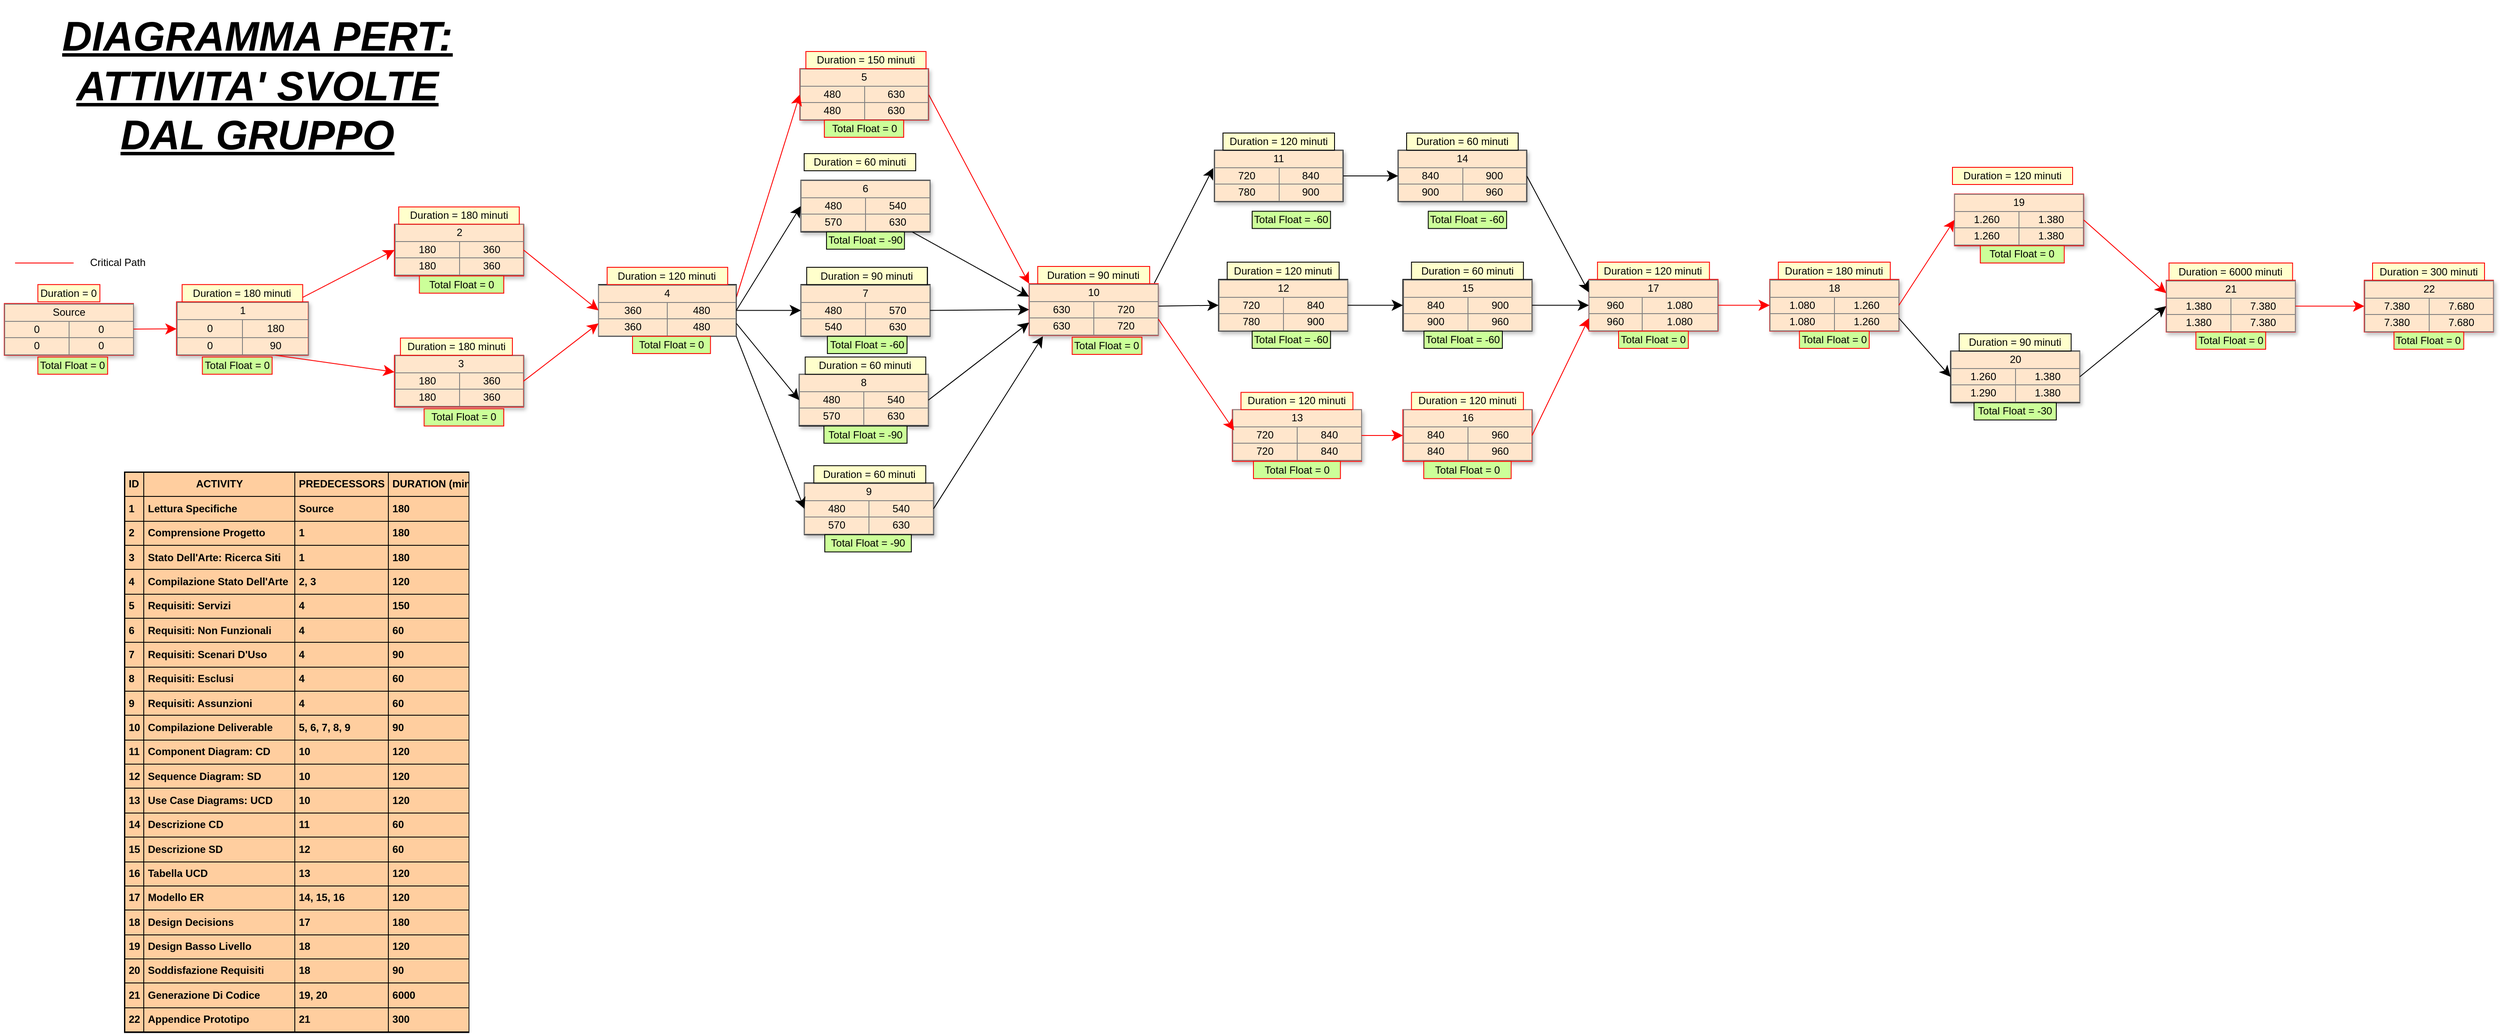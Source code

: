 <mxfile version="13.0.1" type="device"><diagram name="Page-1" id="9c096ad6-e400-ecc8-3e38-643d2caac077"><mxGraphModel dx="2528" dy="1184" grid="1" gridSize="10" guides="1" tooltips="1" connect="1" arrows="1" fold="1" page="1" pageScale="1.5" pageWidth="1169" pageHeight="826" background="#ffffff" math="0" shadow="0"><root><mxCell id="0" style=";html=1;"/><mxCell id="1" style=";html=1;" parent="0"/><mxCell id="3cfceab9cabfe5b9-4" value="&lt;table border=&quot;1&quot; width=&quot;100%&quot; style=&quot;width: 100% ; height: 100% ; border-collapse: collapse&quot;&gt;&lt;tbody&gt;&lt;tr&gt;&lt;td colspan=&quot;2&quot; align=&quot;center&quot;&gt;14&lt;/td&gt;&lt;/tr&gt;&lt;tr&gt;&lt;td align=&quot;center&quot;&gt;840&lt;/td&gt;&lt;td align=&quot;center&quot;&gt;900&lt;/td&gt;&lt;/tr&gt;&lt;tr&gt;&lt;td align=&quot;center&quot;&gt;900&lt;/td&gt;&lt;td align=&quot;center&quot;&gt;960&lt;/td&gt;&lt;/tr&gt;&lt;/tbody&gt;&lt;/table&gt;" style="text;html=1;strokeColor=#000000;fillColor=#FFE6CC;overflow=fill;rounded=0;shadow=1;fontSize=12;align=center;" parent="1" vertex="1"><mxGeometry x="1624" y="215" width="150" height="60" as="geometry"/></mxCell><mxCell id="3cfceab9cabfe5b9-24" style="edgeStyle=none;curved=1;html=1;startSize=10;endArrow=classic;endFill=1;endSize=10;strokeColor=#FF0000;strokeWidth=1;fontSize=12;entryX=0;entryY=0;entryDx=0;entryDy=0;exitX=1;exitY=0.5;exitDx=0;exitDy=0;" parent="1" source="3cfceab9cabfe5b9-6" target="vh5Ly16MCIqZB3Dz7NxC-26" edge="1"><mxGeometry relative="1" as="geometry"/></mxCell><mxCell id="3cfceab9cabfe5b9-6" value="&lt;table border=&quot;1&quot; width=&quot;100%&quot; style=&quot;width: 100% ; height: 100% ; border-collapse: collapse&quot;&gt;&lt;tbody&gt;&lt;tr&gt;&lt;td colspan=&quot;2&quot; align=&quot;center&quot;&gt;5&lt;/td&gt;&lt;/tr&gt;&lt;tr&gt;&lt;td align=&quot;center&quot;&gt;480&lt;/td&gt;&lt;td align=&quot;center&quot;&gt;630&lt;/td&gt;&lt;/tr&gt;&lt;tr&gt;&lt;td align=&quot;center&quot;&gt;480&lt;/td&gt;&lt;td align=&quot;center&quot;&gt;630&lt;/td&gt;&lt;/tr&gt;&lt;/tbody&gt;&lt;/table&gt;" style="text;html=1;strokeColor=#FF0000;fillColor=#FFE6CC;overflow=fill;rounded=0;shadow=1;fontSize=12;align=center;" parent="1" vertex="1"><mxGeometry x="927" y="120" width="150" height="60" as="geometry"/></mxCell><mxCell id="3cfceab9cabfe5b9-14" value="&lt;table border=&quot;1&quot; width=&quot;100%&quot; style=&quot;width: 100% ; height: 100% ; border-collapse: collapse&quot;&gt;&lt;tbody&gt;&lt;tr&gt;&lt;td colspan=&quot;2&quot; align=&quot;center&quot;&gt;11&lt;/td&gt;&lt;/tr&gt;&lt;tr&gt;&lt;td align=&quot;center&quot;&gt;720&lt;/td&gt;&lt;td align=&quot;center&quot;&gt;840&lt;/td&gt;&lt;/tr&gt;&lt;tr&gt;&lt;td align=&quot;center&quot;&gt;780&lt;/td&gt;&lt;td align=&quot;center&quot;&gt;900&lt;/td&gt;&lt;/tr&gt;&lt;/tbody&gt;&lt;/table&gt;" style="text;html=1;strokeColor=#000000;fillColor=#FFE6CC;overflow=fill;rounded=0;shadow=1;fontSize=12;align=center;" parent="1" vertex="1"><mxGeometry x="1410" y="215" width="150" height="60" as="geometry"/></mxCell><mxCell id="vh5Ly16MCIqZB3Dz7NxC-13" style="edgeStyle=none;curved=1;html=1;startSize=10;endArrow=classic;endFill=1;endSize=10;strokeColor=#FF0000;strokeWidth=1;fontSize=12;exitX=1;exitY=0.25;exitDx=0;exitDy=0;entryX=0;entryY=0.5;entryDx=0;entryDy=0;fillColor=#000000;" parent="1" source="3cfceab9cabfe5b9-12" target="3cfceab9cabfe5b9-6" edge="1"><mxGeometry relative="1" as="geometry"><mxPoint x="860" y="400" as="sourcePoint"/><mxPoint x="933" y="250" as="targetPoint"/></mxGeometry></mxCell><mxCell id="vh5Ly16MCIqZB3Dz7NxC-15" style="edgeStyle=none;curved=1;html=1;startSize=10;endArrow=classic;endFill=1;endSize=10;strokeColor=#000000;strokeWidth=1;fontSize=12;exitX=1;exitY=0.25;exitDx=0;exitDy=0;entryX=-0.009;entryY=0.347;entryDx=0;entryDy=0;entryPerimeter=0;" parent="1" target="3cfceab9cabfe5b9-14" edge="1"><mxGeometry relative="1" as="geometry"><mxPoint x="1340" y="370" as="sourcePoint"/><mxPoint x="1323" y="435" as="targetPoint"/></mxGeometry></mxCell><mxCell id="vh5Ly16MCIqZB3Dz7NxC-18" value="Duration = 150 minuti" style="text;html=1;strokeColor=#FF0000;fillColor=#FFFFCC;align=center;verticalAlign=middle;whiteSpace=wrap;rounded=0;" parent="1" vertex="1"><mxGeometry x="934" y="100" width="140" height="20" as="geometry"/></mxCell><mxCell id="vh5Ly16MCIqZB3Dz7NxC-19" value="Duration = 60 minuti" style="text;html=1;strokeColor=#000000;fillColor=#FFFFCC;align=center;verticalAlign=middle;whiteSpace=wrap;rounded=0;" parent="1" vertex="1"><mxGeometry x="932" y="219" width="130" height="20" as="geometry"/></mxCell><mxCell id="vh5Ly16MCIqZB3Dz7NxC-23" value="Duration = 120 minuti" style="text;html=1;strokeColor=#000000;fillColor=#FFFFCC;align=center;verticalAlign=middle;whiteSpace=wrap;rounded=0;" parent="1" vertex="1"><mxGeometry x="1420" y="195" width="130" height="20" as="geometry"/></mxCell><mxCell id="vh5Ly16MCIqZB3Dz7NxC-25" value="Duration = 60 minuti" style="text;html=1;strokeColor=#000000;fillColor=#FFFFCC;align=center;verticalAlign=middle;whiteSpace=wrap;rounded=0;" parent="1" vertex="1"><mxGeometry x="1634" y="195" width="130" height="20" as="geometry"/></mxCell><mxCell id="vh5Ly16MCIqZB3Dz7NxC-35" value="Total Float = 0" style="text;html=1;strokeColor=#FF0000;fillColor=#CCFF99;align=center;verticalAlign=middle;whiteSpace=wrap;rounded=0;" parent="1" vertex="1"><mxGeometry x="955.5" y="180" width="92.5" height="20" as="geometry"/></mxCell><mxCell id="vh5Ly16MCIqZB3Dz7NxC-44" value="&lt;font style=&quot;font-size: 48px&quot;&gt;&lt;b&gt;&lt;i&gt;&lt;u&gt;DIAGRAMMA PERT: ATTIVITA' SVOLTE DAL GRUPPO&lt;/u&gt;&lt;/i&gt;&lt;/b&gt;&lt;/font&gt;" style="text;html=1;strokeColor=none;fillColor=none;align=center;verticalAlign=middle;whiteSpace=wrap;rounded=0;shadow=0;" parent="1" vertex="1"><mxGeometry x="48.5" y="40" width="491.5" height="200" as="geometry"/></mxCell><mxCell id="rdrU0kzO4qx8ilpSXSbB-22" value="Duration = 120 minuti" style="text;html=1;strokeColor=#FF0000;fillColor=#FFFFCC;align=center;verticalAlign=middle;whiteSpace=wrap;rounded=0;" parent="1" vertex="1"><mxGeometry x="2270" y="235" width="140" height="20" as="geometry"/></mxCell><mxCell id="30e23a8a0b95c500-1" value="&lt;table border=&quot;1&quot; width=&quot;100%&quot; style=&quot;width: 100% ; height: 100% ; border-collapse: collapse&quot;&gt;&lt;tbody&gt;&lt;tr&gt;&lt;td colspan=&quot;2&quot; align=&quot;center&quot;&gt;Source&lt;/td&gt;&lt;/tr&gt;&lt;tr&gt;&lt;td align=&quot;center&quot;&gt;0&lt;/td&gt;&lt;td align=&quot;center&quot;&gt;0&lt;/td&gt;&lt;/tr&gt;&lt;tr&gt;&lt;td align=&quot;center&quot;&gt;0&lt;/td&gt;&lt;td align=&quot;center&quot;&gt;0&lt;/td&gt;&lt;/tr&gt;&lt;/tbody&gt;&lt;/table&gt;" style="text;html=1;strokeColor=#FF0000;fillColor=#FFE6CC;overflow=fill;rounded=0;shadow=1;fontSize=12;align=center;" parent="1" vertex="1"><mxGeometry y="393.733" width="150.519" height="60.307" as="geometry"/></mxCell><mxCell id="3cfceab9cabfe5b9-33" style="edgeStyle=none;curved=1;html=1;startSize=10;endArrow=classic;endFill=1;endSize=10;strokeColor=#000000;strokeWidth=1;fontSize=12;exitX=1;exitY=0.5;exitDx=0;exitDy=0;" parent="1" source="3cfceab9cabfe5b9-14" target="3cfceab9cabfe5b9-4" edge="1"><mxGeometry relative="1" as="geometry"/></mxCell><mxCell id="3cfceab9cabfe5b9-5" value="&lt;table border=&quot;1&quot; width=&quot;100%&quot; style=&quot;width: 100% ; height: 100% ; border-collapse: collapse&quot;&gt;&lt;tbody&gt;&lt;tr&gt;&lt;td colspan=&quot;2&quot; align=&quot;center&quot;&gt;12&lt;/td&gt;&lt;/tr&gt;&lt;tr&gt;&lt;td align=&quot;center&quot;&gt;720&lt;/td&gt;&lt;td align=&quot;center&quot;&gt;840&lt;/td&gt;&lt;/tr&gt;&lt;tr&gt;&lt;td align=&quot;center&quot;&gt;780&lt;/td&gt;&lt;td align=&quot;center&quot;&gt;900&lt;/td&gt;&lt;/tr&gt;&lt;/tbody&gt;&lt;/table&gt;" style="text;html=1;strokeColor=#000000;fillColor=#FFE6CC;overflow=fill;rounded=0;shadow=1;fontSize=12;align=center;" parent="1" vertex="1"><mxGeometry x="1414.878" y="365.589" width="150.519" height="60.307" as="geometry"/></mxCell><mxCell id="3cfceab9cabfe5b9-8" value="&lt;table border=&quot;1&quot; width=&quot;100%&quot; style=&quot;width: 100% ; height: 100% ; border-collapse: collapse&quot;&gt;&lt;tbody&gt;&lt;tr&gt;&lt;td colspan=&quot;2&quot; align=&quot;center&quot;&gt;&amp;nbsp;3&lt;/td&gt;&lt;/tr&gt;&lt;tr&gt;&lt;td align=&quot;center&quot;&gt;180&lt;/td&gt;&lt;td align=&quot;center&quot;&gt;360&lt;/td&gt;&lt;/tr&gt;&lt;tr&gt;&lt;td align=&quot;center&quot;&gt;180&lt;/td&gt;&lt;td align=&quot;center&quot;&gt;360&lt;/td&gt;&lt;/tr&gt;&lt;/tbody&gt;&lt;/table&gt;" style="text;html=1;strokeColor=#FF0000;fillColor=#FFE6CC;overflow=fill;rounded=0;shadow=1;fontSize=12;align=center;" parent="1" vertex="1"><mxGeometry x="454.567" y="454.04" width="150.519" height="60.307" as="geometry"/></mxCell><mxCell id="3cfceab9cabfe5b9-9" value="&lt;table border=&quot;1&quot; width=&quot;100%&quot; style=&quot;width: 100% ; height: 100% ; border-collapse: collapse&quot;&gt;&lt;tbody&gt;&lt;tr&gt;&lt;td colspan=&quot;2&quot; align=&quot;center&quot;&gt;1&lt;/td&gt;&lt;/tr&gt;&lt;tr&gt;&lt;td align=&quot;center&quot;&gt;0&lt;/td&gt;&lt;td align=&quot;center&quot;&gt;180&lt;/td&gt;&lt;/tr&gt;&lt;tr&gt;&lt;td align=&quot;center&quot;&gt;&amp;nbsp; 0&amp;nbsp;&amp;nbsp;&lt;/td&gt;&lt;td align=&quot;center&quot;&gt;90&lt;/td&gt;&lt;/tr&gt;&lt;/tbody&gt;&lt;/table&gt;" style="text;html=1;strokeColor=#FF0000;fillColor=#FFE6CC;overflow=fill;rounded=0;shadow=1;fontSize=12;align=center;" parent="1" vertex="1"><mxGeometry x="200.692" y="391.722" width="153.529" height="62.318" as="geometry"/></mxCell><mxCell id="3cfceab9cabfe5b9-22" style="edgeStyle=none;curved=1;html=1;startSize=10;endArrow=classic;endFill=1;endSize=10;strokeColor=#FF0000;strokeWidth=1;fontSize=12;" parent="1" source="30e23a8a0b95c500-1" target="3cfceab9cabfe5b9-9" edge="1"><mxGeometry relative="1" as="geometry"/></mxCell><mxCell id="3cfceab9cabfe5b9-29" style="edgeStyle=none;curved=1;html=1;startSize=10;endArrow=classic;endFill=1;endSize=10;strokeColor=#FF0000;strokeWidth=1;fontSize=12;exitX=0.75;exitY=1;exitDx=0;exitDy=0;" parent="1" source="3cfceab9cabfe5b9-9" target="3cfceab9cabfe5b9-8" edge="1"><mxGeometry relative="1" as="geometry"/></mxCell><mxCell id="3cfceab9cabfe5b9-10" value="&lt;table border=&quot;1&quot; width=&quot;100%&quot; style=&quot;width: 100% ; height: 100% ; border-collapse: collapse&quot;&gt;&lt;tbody&gt;&lt;tr&gt;&lt;td colspan=&quot;2&quot; align=&quot;center&quot;&gt;2&lt;/td&gt;&lt;/tr&gt;&lt;tr&gt;&lt;td align=&quot;center&quot;&gt;180&lt;/td&gt;&lt;td align=&quot;center&quot;&gt;360&lt;/td&gt;&lt;/tr&gt;&lt;tr&gt;&lt;td align=&quot;center&quot;&gt;180&lt;/td&gt;&lt;td align=&quot;center&quot;&gt;360&lt;/td&gt;&lt;/tr&gt;&lt;/tbody&gt;&lt;/table&gt;" style="text;html=1;strokeColor=#FF0000;fillColor=#FFE6CC;overflow=fill;rounded=0;shadow=1;fontSize=12;align=center;" parent="1" vertex="1"><mxGeometry x="454.567" y="301.261" width="150.519" height="60.307" as="geometry"/></mxCell><mxCell id="3cfceab9cabfe5b9-23" style="edgeStyle=none;curved=1;html=1;startSize=10;endArrow=classic;endFill=1;endSize=10;strokeColor=#FF0000;strokeWidth=1;fontSize=12;entryX=0;entryY=0.5;entryDx=0;entryDy=0;" parent="1" source="3cfceab9cabfe5b9-9" target="3cfceab9cabfe5b9-10" edge="1"><mxGeometry relative="1" as="geometry"/></mxCell><mxCell id="3cfceab9cabfe5b9-28" style="edgeStyle=none;curved=1;html=1;startSize=10;endArrow=classic;endFill=1;endSize=10;strokeColor=#FF0000;strokeWidth=1;fontSize=12;exitX=1;exitY=0.5;exitDx=0;exitDy=0;entryX=0;entryY=0.5;entryDx=0;entryDy=0;" parent="1" source="3cfceab9cabfe5b9-10" target="3cfceab9cabfe5b9-12" edge="1"><mxGeometry relative="1" as="geometry"/></mxCell><mxCell id="3cfceab9cabfe5b9-12" value="&lt;table border=&quot;1&quot; width=&quot;100%&quot; style=&quot;width: 100% ; height: 100% ; border-collapse: collapse&quot;&gt;&lt;tbody&gt;&lt;tr&gt;&lt;td colspan=&quot;2&quot; align=&quot;center&quot;&gt;4&lt;/td&gt;&lt;/tr&gt;&lt;tr&gt;&lt;td align=&quot;center&quot;&gt;360&lt;/td&gt;&lt;td align=&quot;center&quot;&gt;480&lt;/td&gt;&lt;/tr&gt;&lt;tr&gt;&lt;td align=&quot;center&quot;&gt;360&lt;/td&gt;&lt;td align=&quot;center&quot;&gt;480&lt;/td&gt;&lt;/tr&gt;&lt;/tbody&gt;&lt;/table&gt;" style="text;html=1;strokeColor=#000000;fillColor=#FFE6CC;overflow=fill;rounded=0;shadow=0;fontSize=12;align=center;" parent="1" vertex="1"><mxGeometry x="692.387" y="371.62" width="160.554" height="60.307" as="geometry"/></mxCell><mxCell id="3cfceab9cabfe5b9-44" style="edgeStyle=none;curved=1;html=1;startSize=10;endArrow=classic;endFill=1;endSize=10;strokeColor=#000000;strokeWidth=1;fontSize=12;exitX=1;exitY=0.5;exitDx=0;exitDy=0;entryX=0;entryY=0.5;entryDx=0;entryDy=0;fillColor=#000000;" parent="1" source="3cfceab9cabfe5b9-12" target="3cfceab9cabfe5b9-17" edge="1"><mxGeometry relative="1" as="geometry"/></mxCell><mxCell id="3cfceab9cabfe5b9-13" value="&lt;table border=&quot;1&quot; width=&quot;100%&quot; style=&quot;width: 100% ; height: 100% ; border-collapse: collapse&quot;&gt;&lt;tbody&gt;&lt;tr&gt;&lt;td colspan=&quot;2&quot; align=&quot;center&quot;&gt;7&lt;/td&gt;&lt;/tr&gt;&lt;tr&gt;&lt;td align=&quot;center&quot;&gt;480&lt;/td&gt;&lt;td align=&quot;center&quot;&gt;570&lt;/td&gt;&lt;/tr&gt;&lt;tr&gt;&lt;td align=&quot;center&quot;&gt;540&lt;/td&gt;&lt;td align=&quot;center&quot;&gt;630&lt;/td&gt;&lt;/tr&gt;&lt;/tbody&gt;&lt;/table&gt;" style="text;html=1;strokeColor=#000000;fillColor=#FFE6CC;overflow=fill;rounded=0;shadow=1;fontSize=12;align=center;" parent="1" vertex="1"><mxGeometry x="928.2" y="371.62" width="150.519" height="60.307" as="geometry"/></mxCell><mxCell id="3cfceab9cabfe5b9-17" value="&lt;table border=&quot;1&quot; width=&quot;100%&quot; style=&quot;width: 100% ; height: 100% ; border-collapse: collapse&quot;&gt;&lt;tbody&gt;&lt;tr&gt;&lt;td colspan=&quot;2&quot; align=&quot;center&quot;&gt;6&lt;/td&gt;&lt;/tr&gt;&lt;tr&gt;&lt;td align=&quot;center&quot;&gt;480&lt;/td&gt;&lt;td align=&quot;center&quot;&gt;540&lt;/td&gt;&lt;/tr&gt;&lt;tr&gt;&lt;td align=&quot;center&quot;&gt;570&lt;/td&gt;&lt;td align=&quot;center&quot;&gt;630&lt;/td&gt;&lt;/tr&gt;&lt;/tbody&gt;&lt;/table&gt;" style="text;html=1;strokeColor=#000000;fillColor=#FFE6CC;overflow=fill;rounded=0;shadow=1;fontSize=12;align=center;" parent="1" vertex="1"><mxGeometry x="928.2" y="250" width="150.519" height="60.307" as="geometry"/></mxCell><mxCell id="3cfceab9cabfe5b9-31" style="edgeStyle=none;curved=1;html=1;startSize=10;endArrow=classic;endFill=1;endSize=10;strokeColor=#000000;strokeWidth=1;fontSize=12;exitX=1;exitY=0.5;exitDx=0;exitDy=0;entryX=0;entryY=0.5;entryDx=0;entryDy=0;" parent="1" source="3cfceab9cabfe5b9-13" target="vh5Ly16MCIqZB3Dz7NxC-26" edge="1"><mxGeometry relative="1" as="geometry"><mxPoint x="1100.343" y="393.733" as="sourcePoint"/></mxGeometry></mxCell><mxCell id="3cfceab9cabfe5b9-59" value="" style="line;strokeWidth=1;html=1;rounded=1;fontSize=12;align=center;verticalAlign=middle;strokeColor=#FF0000;endFill=1;endArrow=classic;endSize=10;startSize=10;" parent="1" vertex="1"><mxGeometry x="12.543" y="341.466" width="68.235" height="10.051" as="geometry"/></mxCell><mxCell id="3cfceab9cabfe5b9-60" value="Critical Path" style="text;html=1;strokeColor=none;fillColor=none;align=left;verticalAlign=middle;whiteSpace=wrap;rounded=0;shadow=1;fontSize=12;" parent="1" vertex="1"><mxGeometry x="97.837" y="336.441" width="143.495" height="20.102" as="geometry"/></mxCell><mxCell id="vh5Ly16MCIqZB3Dz7NxC-1" value="Duration = 0" style="text;html=1;strokeColor=#FF0000;fillColor=#FFFFCC;align=center;verticalAlign=middle;whiteSpace=wrap;rounded=0;" parent="1" vertex="1"><mxGeometry x="39.135" y="371.62" width="72.249" height="20.102" as="geometry"/></mxCell><mxCell id="vh5Ly16MCIqZB3Dz7NxC-2" value="Duration = 180 minuti" style="text;html=1;strokeColor=#FF0000;fillColor=#FFFFCC;align=center;verticalAlign=middle;whiteSpace=wrap;rounded=0;" parent="1" vertex="1"><mxGeometry x="459.585" y="281.159" width="140.484" height="20.102" as="geometry"/></mxCell><mxCell id="vh5Ly16MCIqZB3Dz7NxC-3" value="Duration = 180 minuti" style="text;html=1;strokeColor=#FF0000;fillColor=#FFFFCC;align=center;verticalAlign=middle;whiteSpace=wrap;rounded=0;" parent="1" vertex="1"><mxGeometry x="207.214" y="371.62" width="140.484" height="20.102" as="geometry"/></mxCell><mxCell id="vh5Ly16MCIqZB3Dz7NxC-7" style="edgeStyle=none;curved=1;html=1;startSize=10;endArrow=classic;endFill=1;endSize=10;strokeColor=#FF0000;strokeWidth=1;fontSize=12;exitX=1;exitY=0.5;exitDx=0;exitDy=0;entryX=0;entryY=0.75;entryDx=0;entryDy=0;" parent="1" source="3cfceab9cabfe5b9-8" target="3cfceab9cabfe5b9-12" edge="1"><mxGeometry relative="1" as="geometry"><mxPoint x="615.121" y="341.466" as="sourcePoint"/><mxPoint x="702.422" y="411.825" as="targetPoint"/></mxGeometry></mxCell><mxCell id="vh5Ly16MCIqZB3Dz7NxC-8" value="&lt;table border=&quot;1&quot; width=&quot;100%&quot; style=&quot;width: 100% ; height: 100% ; border-collapse: collapse&quot;&gt;&lt;tbody&gt;&lt;tr&gt;&lt;td colspan=&quot;2&quot; align=&quot;center&quot;&gt;8&lt;/td&gt;&lt;/tr&gt;&lt;tr&gt;&lt;td align=&quot;center&quot;&gt;480&lt;/td&gt;&lt;td align=&quot;center&quot;&gt;540&lt;/td&gt;&lt;/tr&gt;&lt;tr&gt;&lt;td align=&quot;center&quot;&gt;570&lt;/td&gt;&lt;td align=&quot;center&quot;&gt;630&lt;/td&gt;&lt;/tr&gt;&lt;/tbody&gt;&lt;/table&gt;" style="text;html=1;strokeColor=#000000;fillColor=#FFE6CC;overflow=fill;rounded=0;shadow=1;fontSize=12;align=center;" parent="1" vertex="1"><mxGeometry x="926.193" y="476.153" width="150.519" height="60.307" as="geometry"/></mxCell><mxCell id="vh5Ly16MCIqZB3Dz7NxC-9" value="&lt;table border=&quot;1&quot; width=&quot;100%&quot; style=&quot;width: 100% ; height: 100% ; border-collapse: collapse&quot;&gt;&lt;tbody&gt;&lt;tr&gt;&lt;td colspan=&quot;2&quot; align=&quot;center&quot;&gt;9&lt;/td&gt;&lt;/tr&gt;&lt;tr&gt;&lt;td align=&quot;center&quot;&gt;480&lt;/td&gt;&lt;td align=&quot;center&quot;&gt;540&lt;/td&gt;&lt;/tr&gt;&lt;tr&gt;&lt;td align=&quot;center&quot;&gt;570&lt;/td&gt;&lt;td align=&quot;center&quot;&gt;630&lt;/td&gt;&lt;/tr&gt;&lt;/tbody&gt;&lt;/table&gt;" style="text;html=1;strokeColor=#000000;fillColor=#FFE6CC;overflow=fill;rounded=0;shadow=1;fontSize=12;align=center;" parent="1" vertex="1"><mxGeometry x="932.214" y="602.798" width="150.519" height="60.307" as="geometry"/></mxCell><mxCell id="vh5Ly16MCIqZB3Dz7NxC-10" style="edgeStyle=none;curved=1;html=1;startSize=10;endArrow=classic;endFill=1;endSize=10;strokeColor=#000000;strokeWidth=1;fontSize=12;exitX=1;exitY=0.5;exitDx=0;exitDy=0;entryX=0;entryY=0.5;entryDx=0;entryDy=0;" parent="1" source="3cfceab9cabfe5b9-12" target="3cfceab9cabfe5b9-13" edge="1"><mxGeometry relative="1" as="geometry"><mxPoint x="862.975" y="411.825" as="sourcePoint"/><mxPoint x="936.228" y="261.056" as="targetPoint"/></mxGeometry></mxCell><mxCell id="vh5Ly16MCIqZB3Dz7NxC-11" style="edgeStyle=none;curved=1;html=1;startSize=10;endArrow=classic;endFill=1;endSize=10;strokeColor=#000000;strokeWidth=1;fontSize=12;exitX=1;exitY=0.75;exitDx=0;exitDy=0;entryX=0;entryY=0.5;entryDx=0;entryDy=0;" parent="1" source="3cfceab9cabfe5b9-12" target="vh5Ly16MCIqZB3Dz7NxC-8" edge="1"><mxGeometry relative="1" as="geometry"><mxPoint x="862.975" y="411.825" as="sourcePoint"/><mxPoint x="936.228" y="381.671" as="targetPoint"/></mxGeometry></mxCell><mxCell id="vh5Ly16MCIqZB3Dz7NxC-12" style="edgeStyle=none;curved=1;html=1;startSize=10;endArrow=classic;endFill=1;endSize=10;strokeColor=#000000;strokeWidth=1;fontSize=12;exitX=1;exitY=1;exitDx=0;exitDy=0;entryX=0;entryY=0.5;entryDx=0;entryDy=0;" parent="1" source="3cfceab9cabfe5b9-12" target="vh5Ly16MCIqZB3Dz7NxC-9" edge="1"><mxGeometry relative="1" as="geometry"><mxPoint x="865.063" y="420.871" as="sourcePoint"/><mxPoint x="936.228" y="516.358" as="targetPoint"/></mxGeometry></mxCell><mxCell id="vh5Ly16MCIqZB3Dz7NxC-14" style="edgeStyle=none;curved=1;html=1;startSize=10;endArrow=classic;endFill=1;endSize=10;strokeColor=#000000;strokeWidth=1;fontSize=12;exitX=1;exitY=0.5;exitDx=0;exitDy=0;entryX=0;entryY=0.5;entryDx=0;entryDy=0;" parent="1" target="3cfceab9cabfe5b9-5" edge="1"><mxGeometry relative="1" as="geometry"><mxPoint x="1344.636" y="396.748" as="sourcePoint"/><mxPoint x="1327.577" y="463.614" as="targetPoint"/></mxGeometry></mxCell><mxCell id="vh5Ly16MCIqZB3Dz7NxC-16" value="Duration = 180 minuti" style="text;html=1;strokeColor=#FF0000;fillColor=#FFFFCC;align=center;verticalAlign=middle;whiteSpace=wrap;rounded=0;" parent="1" vertex="1"><mxGeometry x="461.591" y="433.938" width="130.45" height="20.102" as="geometry"/></mxCell><mxCell id="vh5Ly16MCIqZB3Dz7NxC-17" value="Duration = 120 minuti" style="text;html=1;strokeColor=#FF0000;fillColor=#FFFFCC;align=center;verticalAlign=middle;whiteSpace=wrap;rounded=0;" parent="1" vertex="1"><mxGeometry x="702.422" y="351.517" width="140.484" height="20.102" as="geometry"/></mxCell><mxCell id="vh5Ly16MCIqZB3Dz7NxC-20" value="Duration = 90 minuti" style="text;html=1;strokeColor=#000000;fillColor=none;align=center;verticalAlign=middle;whiteSpace=wrap;rounded=0;" parent="1" vertex="1"><mxGeometry x="935.225" y="351.517" width="140.484" height="20.102" as="geometry"/></mxCell><mxCell id="vh5Ly16MCIqZB3Dz7NxC-21" value="Duration = 60 minuti" style="text;html=1;strokeColor=#000000;fillColor=#FFFFCC;align=center;verticalAlign=middle;whiteSpace=wrap;rounded=0;" parent="1" vertex="1"><mxGeometry x="933.218" y="456.05" width="140.484" height="20.102" as="geometry"/></mxCell><mxCell id="vh5Ly16MCIqZB3Dz7NxC-22" value="Duration = 60 minuti" style="text;html=1;strokeColor=#000000;fillColor=#FFFFCC;align=center;verticalAlign=middle;whiteSpace=wrap;rounded=0;" parent="1" vertex="1"><mxGeometry x="943.252" y="582.696" width="130.45" height="20.102" as="geometry"/></mxCell><mxCell id="vh5Ly16MCIqZB3Dz7NxC-26" value="&lt;table border=&quot;1&quot; width=&quot;100%&quot; style=&quot;width: 100% ; height: 100% ; border-collapse: collapse&quot;&gt;&lt;tbody&gt;&lt;tr&gt;&lt;td colspan=&quot;2&quot; align=&quot;center&quot;&gt;10&lt;/td&gt;&lt;/tr&gt;&lt;tr&gt;&lt;td align=&quot;center&quot;&gt;630&lt;/td&gt;&lt;td align=&quot;center&quot;&gt;720&lt;/td&gt;&lt;/tr&gt;&lt;tr&gt;&lt;td align=&quot;center&quot;&gt;630&lt;/td&gt;&lt;td align=&quot;center&quot;&gt;720&lt;/td&gt;&lt;/tr&gt;&lt;/tbody&gt;&lt;/table&gt;" style="text;html=1;strokeColor=#FF0000;fillColor=#FFE6CC;overflow=fill;rounded=0;shadow=1;fontSize=12;align=center;" parent="1" vertex="1"><mxGeometry x="1194.117" y="370.615" width="150.519" height="60.307" as="geometry"/></mxCell><mxCell id="3cfceab9cabfe5b9-25" style="edgeStyle=none;curved=1;html=1;startSize=10;endArrow=classic;endFill=1;endSize=10;strokeColor=#000000;strokeWidth=1;fontSize=12;entryX=0;entryY=0.25;entryDx=0;entryDy=0;" parent="1" source="3cfceab9cabfe5b9-17" target="vh5Ly16MCIqZB3Dz7NxC-26" edge="1"><mxGeometry relative="1" as="geometry"/></mxCell><mxCell id="vh5Ly16MCIqZB3Dz7NxC-27" style="edgeStyle=none;curved=1;html=1;startSize=10;endArrow=classic;endFill=1;endSize=10;strokeColor=#000000;strokeWidth=1;fontSize=12;entryX=0;entryY=0.75;entryDx=0;entryDy=0;exitX=1;exitY=0.5;exitDx=0;exitDy=0;" parent="1" source="vh5Ly16MCIqZB3Dz7NxC-8" target="vh5Ly16MCIqZB3Dz7NxC-26" edge="1"><mxGeometry relative="1" as="geometry"><mxPoint x="1164.013" y="617.875" as="sourcePoint"/><mxPoint x="1184.083" y="306.287" as="targetPoint"/></mxGeometry></mxCell><mxCell id="vh5Ly16MCIqZB3Dz7NxC-28" style="edgeStyle=none;curved=1;html=1;startSize=10;endArrow=classic;endFill=1;endSize=10;strokeColor=#000000;strokeWidth=1;fontSize=12;exitX=1;exitY=0.5;exitDx=0;exitDy=0;" parent="1" source="vh5Ly16MCIqZB3Dz7NxC-9" edge="1"><mxGeometry relative="1" as="geometry"><mxPoint x="1086.747" y="516.358" as="sourcePoint"/><mxPoint x="1210.172" y="431.927" as="targetPoint"/></mxGeometry></mxCell><mxCell id="vh5Ly16MCIqZB3Dz7NxC-29" value="Duration = 90 minuti" style="text;html=1;strokeColor=#FF0000;fillColor=#FFFFCC;align=center;verticalAlign=middle;whiteSpace=wrap;rounded=0;" parent="1" vertex="1"><mxGeometry x="1204.152" y="350.512" width="130.45" height="20.102" as="geometry"/></mxCell><mxCell id="vh5Ly16MCIqZB3Dz7NxC-30" value="Total Float = 0" style="text;html=1;strokeColor=#FF0000;fillColor=#CCFF99;align=center;verticalAlign=middle;whiteSpace=wrap;rounded=0;" parent="1" vertex="1"><mxGeometry x="39.135" y="456.05" width="81.28" height="20.102" as="geometry"/></mxCell><mxCell id="vh5Ly16MCIqZB3Dz7NxC-31" value="Total Float = 0" style="text;html=1;strokeColor=#FF0000;fillColor=#CCFF99;align=center;verticalAlign=middle;whiteSpace=wrap;rounded=0;" parent="1" vertex="1"><mxGeometry x="230.796" y="456.05" width="81.28" height="20.102" as="geometry"/></mxCell><mxCell id="vh5Ly16MCIqZB3Dz7NxC-32" value="Total Float = 0" style="text;html=1;strokeColor=#FF0000;fillColor=#CCFF99;align=center;verticalAlign=middle;whiteSpace=wrap;rounded=0;" parent="1" vertex="1"><mxGeometry x="483.668" y="361.569" width="98.339" height="20.102" as="geometry"/></mxCell><mxCell id="vh5Ly16MCIqZB3Dz7NxC-33" value="Total Float = 0" style="text;html=1;strokeColor=#FF0000;fillColor=#CCFF99;align=center;verticalAlign=middle;whiteSpace=wrap;rounded=0;" parent="1" vertex="1"><mxGeometry x="489.187" y="516.358" width="92.82" height="20.102" as="geometry"/></mxCell><mxCell id="vh5Ly16MCIqZB3Dz7NxC-34" value="Total Float = 0" style="text;html=1;strokeColor=#FF0000;fillColor=#CCFF99;align=center;verticalAlign=middle;whiteSpace=wrap;rounded=0;" parent="1" vertex="1"><mxGeometry x="732.024" y="431.927" width="90.813" height="20.102" as="geometry"/></mxCell><mxCell id="vh5Ly16MCIqZB3Dz7NxC-36" value="Total Float = -60" style="text;html=1;strokeColor=#000000;fillColor=#CCFF99;align=center;verticalAlign=middle;whiteSpace=wrap;rounded=0;" parent="1" vertex="1"><mxGeometry x="959.057" y="431.927" width="92.82" height="20.102" as="geometry"/></mxCell><mxCell id="vh5Ly16MCIqZB3Dz7NxC-37" value="Total Float = -90" style="text;html=1;strokeColor=#000000;fillColor=#CCFF99;align=center;verticalAlign=middle;whiteSpace=wrap;rounded=0;" parent="1" vertex="1"><mxGeometry x="958.053" y="310.307" width="90.813" height="20.102" as="geometry"/></mxCell><mxCell id="vh5Ly16MCIqZB3Dz7NxC-38" value="Total Float = -90" style="text;html=1;strokeColor=#000000;fillColor=#CCFF99;align=center;verticalAlign=middle;whiteSpace=wrap;rounded=0;" parent="1" vertex="1"><mxGeometry x="956.046" y="663.106" width="100.848" height="20.102" as="geometry"/></mxCell><mxCell id="vh5Ly16MCIqZB3Dz7NxC-39" value="Total Float = -90" style="text;html=1;strokeColor=#000000;fillColor=#CCFF99;align=center;verticalAlign=middle;whiteSpace=wrap;rounded=0;" parent="1" vertex="1"><mxGeometry x="955.043" y="536.46" width="96.834" height="20.102" as="geometry"/></mxCell><mxCell id="vh5Ly16MCIqZB3Dz7NxC-40" value="Total Float = 0" style="text;html=1;strokeColor=#FF0000;fillColor=#CCFF99;align=center;verticalAlign=middle;whiteSpace=wrap;rounded=0;" parent="1" vertex="1"><mxGeometry x="1244.29" y="432.932" width="81.28" height="20.102" as="geometry"/></mxCell><mxCell id="vh5Ly16MCIqZB3Dz7NxC-41" value="Total Float = -60" style="text;html=1;strokeColor=#000000;fillColor=#CCFF99;align=center;verticalAlign=middle;whiteSpace=wrap;rounded=0;" parent="1" vertex="1"><mxGeometry x="1454.013" y="425.897" width="91.315" height="20.102" as="geometry"/></mxCell><mxCell id="vh5Ly16MCIqZB3Dz7NxC-42" value="Total Float = -60" style="text;html=1;strokeColor=#000000;fillColor=#CCFF99;align=center;verticalAlign=middle;whiteSpace=wrap;rounded=0;" parent="1" vertex="1"><mxGeometry x="1454.013" y="286.184" width="91.315" height="20.102" as="geometry"/></mxCell><mxCell id="rdrU0kzO4qx8ilpSXSbB-1" value="&lt;table border=&quot;1&quot; width=&quot;100%&quot; style=&quot;width: 100% ; height: 100% ; border-collapse: collapse&quot;&gt;&lt;tbody&gt;&lt;tr&gt;&lt;td colspan=&quot;2&quot; align=&quot;center&quot;&gt;13&lt;/td&gt;&lt;/tr&gt;&lt;tr&gt;&lt;td align=&quot;center&quot;&gt;720&lt;/td&gt;&lt;td align=&quot;center&quot;&gt;840&lt;/td&gt;&lt;/tr&gt;&lt;tr&gt;&lt;td align=&quot;center&quot;&gt;720&lt;/td&gt;&lt;td align=&quot;center&quot;&gt;840&lt;/td&gt;&lt;/tr&gt;&lt;/tbody&gt;&lt;/table&gt;" style="text;html=1;strokeColor=#FF0000;fillColor=#FFE6CC;overflow=fill;rounded=0;shadow=1;fontSize=12;align=center;" parent="1" vertex="1"><mxGeometry x="1430.934" y="517.363" width="150.519" height="60.307" as="geometry"/></mxCell><mxCell id="rdrU0kzO4qx8ilpSXSbB-2" style="edgeStyle=none;curved=1;html=1;startSize=10;endArrow=classic;endFill=1;endSize=10;strokeColor=#FF0000;strokeWidth=1;fontSize=12;exitX=1;exitY=0.75;exitDx=0;exitDy=0;entryX=0.013;entryY=0.4;entryDx=0;entryDy=0;entryPerimeter=0;" parent="1" target="rdrU0kzO4qx8ilpSXSbB-1" edge="1"><mxGeometry relative="1" as="geometry"><mxPoint x="1344.636" y="411.825" as="sourcePoint"/></mxGeometry></mxCell><mxCell id="rdrU0kzO4qx8ilpSXSbB-4" value="Total Float = 0" style="text;html=1;strokeColor=#FF0000;fillColor=#CCFF99;align=center;verticalAlign=middle;whiteSpace=wrap;rounded=0;" parent="1" vertex="1"><mxGeometry x="1455.518" y="577.67" width="101.349" height="20.102" as="geometry"/></mxCell><mxCell id="rdrU0kzO4qx8ilpSXSbB-5" value="&lt;table border=&quot;1&quot; width=&quot;100%&quot; style=&quot;width: 100% ; height: 100% ; border-collapse: collapse&quot;&gt;&lt;tbody&gt;&lt;tr&gt;&lt;td colspan=&quot;2&quot; align=&quot;center&quot;&gt;15&lt;/td&gt;&lt;/tr&gt;&lt;tr&gt;&lt;td align=&quot;center&quot;&gt;840&lt;/td&gt;&lt;td align=&quot;center&quot;&gt;900&lt;/td&gt;&lt;/tr&gt;&lt;tr&gt;&lt;td align=&quot;center&quot;&gt;900&lt;/td&gt;&lt;td align=&quot;center&quot;&gt;960&lt;/td&gt;&lt;/tr&gt;&lt;/tbody&gt;&lt;/table&gt;" style="text;html=1;strokeColor=#000000;fillColor=#FFE6CC;overflow=fill;rounded=0;shadow=1;fontSize=12;align=center;" parent="1" vertex="1"><mxGeometry x="1629.619" y="365.589" width="150.519" height="60.307" as="geometry"/></mxCell><mxCell id="rdrU0kzO4qx8ilpSXSbB-7" value="Total Float = -60" style="text;html=1;strokeColor=#000000;fillColor=#CCFF99;align=center;verticalAlign=middle;whiteSpace=wrap;rounded=0;" parent="1" vertex="1"><mxGeometry x="1654.203" y="425.897" width="91.315" height="20.102" as="geometry"/></mxCell><mxCell id="rdrU0kzO4qx8ilpSXSbB-8" style="edgeStyle=none;curved=1;html=1;startSize=10;endArrow=classic;endFill=1;endSize=10;strokeColor=#000000;strokeWidth=1;fontSize=12;exitX=1;exitY=0.5;exitDx=0;exitDy=0;entryX=0;entryY=0.5;entryDx=0;entryDy=0;" parent="1" source="3cfceab9cabfe5b9-5" target="rdrU0kzO4qx8ilpSXSbB-5" edge="1"><mxGeometry relative="1" as="geometry"><mxPoint x="1575.432" y="296.236" as="sourcePoint"/><mxPoint x="1615.57" y="296.236" as="targetPoint"/></mxGeometry></mxCell><mxCell id="rdrU0kzO4qx8ilpSXSbB-9" value="&lt;table border=&quot;1&quot; width=&quot;100%&quot; style=&quot;width: 100% ; height: 100% ; border-collapse: collapse&quot;&gt;&lt;tbody&gt;&lt;tr&gt;&lt;td colspan=&quot;2&quot; align=&quot;center&quot;&gt;17&lt;/td&gt;&lt;/tr&gt;&lt;tr&gt;&lt;td align=&quot;center&quot;&gt;960&lt;/td&gt;&lt;td align=&quot;center&quot;&gt;1.080&lt;/td&gt;&lt;/tr&gt;&lt;tr&gt;&lt;td align=&quot;center&quot;&gt;960&lt;/td&gt;&lt;td align=&quot;center&quot;&gt;1.080&lt;/td&gt;&lt;/tr&gt;&lt;/tbody&gt;&lt;/table&gt;" style="text;html=1;strokeColor=#FF0000;fillColor=#FFE6CC;overflow=fill;rounded=0;shadow=1;fontSize=12;align=center;" parent="1" vertex="1"><mxGeometry x="1846.366" y="365.589" width="150.519" height="60.307" as="geometry"/></mxCell><mxCell id="rdrU0kzO4qx8ilpSXSbB-10" value="Duration = 120 minuti" style="text;html=1;strokeColor=#FF0000;fillColor=#FFFFCC;align=center;verticalAlign=middle;whiteSpace=wrap;rounded=0;" parent="1" vertex="1"><mxGeometry x="1856.401" y="345.487" width="130.45" height="20.102" as="geometry"/></mxCell><mxCell id="rdrU0kzO4qx8ilpSXSbB-11" value="Total Float = 0" style="text;html=1;strokeColor=#FF0000;fillColor=#CCFF99;align=center;verticalAlign=middle;whiteSpace=wrap;rounded=0;" parent="1" vertex="1"><mxGeometry x="1880.985" y="425.897" width="81.28" height="20.102" as="geometry"/></mxCell><mxCell id="rdrU0kzO4qx8ilpSXSbB-12" style="edgeStyle=none;curved=1;html=1;startSize=10;endArrow=classic;endFill=1;endSize=10;strokeColor=#000000;strokeWidth=1;fontSize=12;exitX=1;exitY=0.5;exitDx=0;exitDy=0;entryX=0;entryY=0.25;entryDx=0;entryDy=0;" parent="1" source="3cfceab9cabfe5b9-4" target="rdrU0kzO4qx8ilpSXSbB-9" edge="1"><mxGeometry relative="1" as="geometry"><mxPoint x="1575.432" y="411.825" as="sourcePoint"/><mxPoint x="1620.086" y="411.825" as="targetPoint"/></mxGeometry></mxCell><mxCell id="rdrU0kzO4qx8ilpSXSbB-13" style="edgeStyle=none;curved=1;html=1;startSize=10;endArrow=classic;endFill=1;endSize=10;strokeColor=#000000;strokeWidth=1;fontSize=12;exitX=1;exitY=0.5;exitDx=0;exitDy=0;entryX=0;entryY=0.5;entryDx=0;entryDy=0;" parent="1" source="rdrU0kzO4qx8ilpSXSbB-5" target="rdrU0kzO4qx8ilpSXSbB-9" edge="1"><mxGeometry relative="1" as="geometry"><mxPoint x="1585.466" y="421.876" as="sourcePoint"/><mxPoint x="1630.12" y="421.876" as="targetPoint"/></mxGeometry></mxCell><mxCell id="rdrU0kzO4qx8ilpSXSbB-14" style="edgeStyle=none;curved=1;html=1;startSize=10;endArrow=classic;endFill=1;endSize=10;strokeColor=#FF0000;strokeWidth=1;fontSize=12;exitX=1;exitY=0.5;exitDx=0;exitDy=0;entryX=0;entryY=0.5;entryDx=0;entryDy=0;" parent="1" source="rdrU0kzO4qx8ilpSXSbB-1" target="rdrU0kzO4qx8ilpSXSbB-38" edge="1"><mxGeometry relative="1" as="geometry"><mxPoint x="1581.453" y="431.927" as="sourcePoint"/><mxPoint x="1852.387" y="431.927" as="targetPoint"/></mxGeometry></mxCell><mxCell id="rdrU0kzO4qx8ilpSXSbB-15" value="&lt;table border=&quot;1&quot; width=&quot;100%&quot; style=&quot;width: 100% ; height: 100% ; border-collapse: collapse&quot;&gt;&lt;tbody&gt;&lt;tr&gt;&lt;td colspan=&quot;2&quot; align=&quot;center&quot;&gt;18&lt;/td&gt;&lt;/tr&gt;&lt;tr&gt;&lt;td align=&quot;center&quot;&gt;1.080&lt;/td&gt;&lt;td align=&quot;center&quot;&gt;1.260&lt;/td&gt;&lt;/tr&gt;&lt;tr&gt;&lt;td align=&quot;center&quot;&gt;1.080&lt;/td&gt;&lt;td align=&quot;center&quot;&gt;1.260&lt;/td&gt;&lt;/tr&gt;&lt;/tbody&gt;&lt;/table&gt;" style="text;html=1;strokeColor=#FF0000;fillColor=#FFE6CC;overflow=fill;rounded=0;shadow=1;fontSize=12;align=center;" parent="1" vertex="1"><mxGeometry x="2057.093" y="365.589" width="150.519" height="60.307" as="geometry"/></mxCell><mxCell id="rdrU0kzO4qx8ilpSXSbB-16" value="Duration = 180 minuti" style="text;html=1;strokeColor=#FF0000;fillColor=#FFFFCC;align=center;verticalAlign=middle;whiteSpace=wrap;rounded=0;" parent="1" vertex="1"><mxGeometry x="2067.127" y="345.487" width="130.45" height="20.102" as="geometry"/></mxCell><mxCell id="rdrU0kzO4qx8ilpSXSbB-17" value="Total Float = 0" style="text;html=1;strokeColor=#FF0000;fillColor=#CCFF99;align=center;verticalAlign=middle;whiteSpace=wrap;rounded=0;" parent="1" vertex="1"><mxGeometry x="2091.712" y="425.897" width="81.28" height="20.102" as="geometry"/></mxCell><mxCell id="rdrU0kzO4qx8ilpSXSbB-18" style="edgeStyle=none;curved=1;html=1;startSize=10;endArrow=classic;endFill=1;endSize=10;strokeColor=#FF0000;strokeWidth=1;fontSize=12;exitX=1;exitY=0.5;exitDx=0;exitDy=0;entryX=0;entryY=0.5;entryDx=0;entryDy=0;" parent="1" source="rdrU0kzO4qx8ilpSXSbB-9" target="rdrU0kzO4qx8ilpSXSbB-15" edge="1"><mxGeometry relative="1" as="geometry"><mxPoint x="1730.466" y="400.768" as="sourcePoint"/><mxPoint x="1856.401" y="405.794" as="targetPoint"/></mxGeometry></mxCell><mxCell id="rdrU0kzO4qx8ilpSXSbB-21" value="&lt;table border=&quot;1&quot; width=&quot;100%&quot; style=&quot;width: 100% ; height: 100% ; border-collapse: collapse&quot;&gt;&lt;tbody&gt;&lt;tr&gt;&lt;td colspan=&quot;2&quot; align=&quot;center&quot;&gt;19&lt;/td&gt;&lt;/tr&gt;&lt;tr&gt;&lt;td align=&quot;center&quot;&gt;1.260&lt;br&gt;&lt;/td&gt;&lt;td align=&quot;center&quot;&gt;1.380&lt;/td&gt;&lt;/tr&gt;&lt;tr&gt;&lt;td align=&quot;center&quot;&gt;1.260&lt;/td&gt;&lt;td align=&quot;center&quot;&gt;1.380&lt;/td&gt;&lt;/tr&gt;&lt;/tbody&gt;&lt;/table&gt;" style="text;html=1;strokeColor=#FF0000;fillColor=#FFE6CC;overflow=fill;rounded=0;shadow=1;fontSize=12;align=center;" parent="1" vertex="1"><mxGeometry x="2272.335" y="266.082" width="150.519" height="60.307" as="geometry"/></mxCell><mxCell id="rdrU0kzO4qx8ilpSXSbB-23" value="Total Float = 0" style="text;html=1;strokeColor=#FF0000;fillColor=#CCFF99;align=center;verticalAlign=middle;whiteSpace=wrap;rounded=0;" parent="1" vertex="1"><mxGeometry x="2302.438" y="326.389" width="97.837" height="20.102" as="geometry"/></mxCell><mxCell id="rdrU0kzO4qx8ilpSXSbB-24" style="edgeStyle=none;curved=1;html=1;startSize=10;endArrow=classic;endFill=1;endSize=10;strokeColor=#FF0000;strokeWidth=1;fontSize=12;exitX=1;exitY=0.5;exitDx=0;exitDy=0;entryX=0;entryY=0.5;entryDx=0;entryDy=0;" parent="1" source="rdrU0kzO4qx8ilpSXSbB-15" target="rdrU0kzO4qx8ilpSXSbB-21" edge="1"><mxGeometry relative="1" as="geometry"><mxPoint x="1725.951" y="285.179" as="sourcePoint"/><mxPoint x="1856.401" y="390.717" as="targetPoint"/></mxGeometry></mxCell><mxCell id="rdrU0kzO4qx8ilpSXSbB-25" value="&lt;table border=&quot;1&quot; width=&quot;100%&quot; style=&quot;width: 100% ; height: 100% ; border-collapse: collapse&quot;&gt;&lt;tbody&gt;&lt;tr&gt;&lt;td colspan=&quot;2&quot; align=&quot;center&quot;&gt;20&lt;/td&gt;&lt;/tr&gt;&lt;tr&gt;&lt;td align=&quot;center&quot;&gt;1.260&lt;/td&gt;&lt;td align=&quot;center&quot;&gt;1.380&lt;/td&gt;&lt;/tr&gt;&lt;tr&gt;&lt;td align=&quot;center&quot;&gt;1.290&lt;/td&gt;&lt;td align=&quot;center&quot;&gt;1.380&lt;/td&gt;&lt;/tr&gt;&lt;/tbody&gt;&lt;/table&gt;" style="text;html=1;strokeColor=#000000;fillColor=#FFE6CC;overflow=fill;rounded=0;shadow=1;fontSize=12;align=center;" parent="1" vertex="1"><mxGeometry x="2267.819" y="449.014" width="150.519" height="60.307" as="geometry"/></mxCell><mxCell id="rdrU0kzO4qx8ilpSXSbB-26" value="Duration = 90 minuti" style="text;html=1;strokeColor=#000000;fillColor=#FFFFCC;align=center;verticalAlign=middle;whiteSpace=wrap;rounded=0;" parent="1" vertex="1"><mxGeometry x="2277.854" y="428.912" width="130.45" height="20.102" as="geometry"/></mxCell><mxCell id="rdrU0kzO4qx8ilpSXSbB-27" value="Total Float = -30" style="text;html=1;strokeColor=#000000;fillColor=#CCFF99;align=center;verticalAlign=middle;whiteSpace=wrap;rounded=0;" parent="1" vertex="1"><mxGeometry x="2295.163" y="509.322" width="95.83" height="20.102" as="geometry"/></mxCell><mxCell id="rdrU0kzO4qx8ilpSXSbB-28" style="edgeStyle=none;curved=1;html=1;startSize=10;endArrow=classic;endFill=1;endSize=10;strokeColor=#000000;strokeWidth=1;fontSize=12;exitX=1;exitY=0.75;exitDx=0;exitDy=0;entryX=0;entryY=0.5;entryDx=0;entryDy=0;" parent="1" source="rdrU0kzO4qx8ilpSXSbB-15" target="rdrU0kzO4qx8ilpSXSbB-25" edge="1"><mxGeometry relative="1" as="geometry"><mxPoint x="2227.681" y="636.972" as="sourcePoint"/><mxPoint x="1876.47" y="631.947" as="targetPoint"/></mxGeometry></mxCell><mxCell id="rdrU0kzO4qx8ilpSXSbB-29" value="&lt;table border=&quot;1&quot; width=&quot;100%&quot; style=&quot;width: 100% ; height: 100% ; border-collapse: collapse&quot;&gt;&lt;tbody&gt;&lt;tr&gt;&lt;td colspan=&quot;2&quot; align=&quot;center&quot;&gt;21&lt;/td&gt;&lt;/tr&gt;&lt;tr&gt;&lt;td align=&quot;center&quot;&gt;1.380&lt;/td&gt;&lt;td align=&quot;center&quot;&gt;7.380&lt;/td&gt;&lt;/tr&gt;&lt;tr&gt;&lt;td align=&quot;center&quot;&gt;1.380&lt;/td&gt;&lt;td align=&quot;center&quot;&gt;7.380&lt;/td&gt;&lt;/tr&gt;&lt;/tbody&gt;&lt;/table&gt;" style="text;html=1;strokeColor=#FF0000;fillColor=#FFE6CC;overflow=fill;rounded=0;shadow=1;fontSize=12;align=center;" parent="1" vertex="1"><mxGeometry x="2519.055" y="366.594" width="150.519" height="60.307" as="geometry"/></mxCell><mxCell id="rdrU0kzO4qx8ilpSXSbB-30" value="Duration = 6000 minuti" style="text;html=1;strokeColor=#FF0000;fillColor=#FFFFCC;align=center;verticalAlign=middle;whiteSpace=wrap;rounded=0;" parent="1" vertex="1"><mxGeometry x="2522.317" y="346.492" width="143.996" height="20.102" as="geometry"/></mxCell><mxCell id="rdrU0kzO4qx8ilpSXSbB-31" value="Total Float = 0" style="text;html=1;strokeColor=#FF0000;fillColor=#CCFF99;align=center;verticalAlign=middle;whiteSpace=wrap;rounded=0;" parent="1" vertex="1"><mxGeometry x="2553.675" y="426.902" width="81.28" height="20.102" as="geometry"/></mxCell><mxCell id="rdrU0kzO4qx8ilpSXSbB-32" style="edgeStyle=none;curved=1;html=1;startSize=10;endArrow=classic;endFill=1;endSize=10;strokeColor=#FF0000;strokeWidth=1;fontSize=12;exitX=1;exitY=0.5;exitDx=0;exitDy=0;entryX=0;entryY=0.25;entryDx=0;entryDy=0;" parent="1" source="rdrU0kzO4qx8ilpSXSbB-21" target="rdrU0kzO4qx8ilpSXSbB-29" edge="1"><mxGeometry relative="1" as="geometry"><mxPoint x="2186.539" y="457.055" as="sourcePoint"/><mxPoint x="2282.369" y="306.287" as="targetPoint"/></mxGeometry></mxCell><mxCell id="rdrU0kzO4qx8ilpSXSbB-33" style="edgeStyle=none;curved=1;html=1;startSize=10;endArrow=classic;endFill=1;endSize=10;strokeColor=#000000;strokeWidth=1;fontSize=12;exitX=1;exitY=0.5;exitDx=0;exitDy=0;entryX=0;entryY=0.5;entryDx=0;entryDy=0;" parent="1" source="rdrU0kzO4qx8ilpSXSbB-25" target="rdrU0kzO4qx8ilpSXSbB-29" edge="1"><mxGeometry relative="1" as="geometry"><mxPoint x="2432.888" y="306.287" as="sourcePoint"/><mxPoint x="2547.784" y="431.927" as="targetPoint"/></mxGeometry></mxCell><mxCell id="rdrU0kzO4qx8ilpSXSbB-34" value="&lt;table border=&quot;1&quot; width=&quot;100%&quot; style=&quot;width: 100% ; height: 100% ; border-collapse: collapse&quot;&gt;&lt;tbody&gt;&lt;tr&gt;&lt;td colspan=&quot;2&quot; align=&quot;center&quot;&gt;22&lt;/td&gt;&lt;/tr&gt;&lt;tr&gt;&lt;td align=&quot;center&quot;&gt;7.380&lt;/td&gt;&lt;td align=&quot;center&quot;&gt;7.680&lt;/td&gt;&lt;/tr&gt;&lt;tr&gt;&lt;td align=&quot;center&quot;&gt;7.380&lt;/td&gt;&lt;td align=&quot;center&quot;&gt;7.680&lt;/td&gt;&lt;/tr&gt;&lt;/tbody&gt;&lt;/table&gt;" style="text;html=1;strokeColor=#FF0000;fillColor=#FFE6CC;overflow=fill;rounded=0;shadow=1;fontSize=12;align=center;" parent="1" vertex="1"><mxGeometry x="2749.851" y="366.594" width="150.519" height="60.307" as="geometry"/></mxCell><mxCell id="rdrU0kzO4qx8ilpSXSbB-35" value="Duration = 300 minuti" style="text;html=1;strokeColor=#FF0000;fillColor=#FFFFCC;align=center;verticalAlign=middle;whiteSpace=wrap;rounded=0;" parent="1" vertex="1"><mxGeometry x="2759.514" y="346.492" width="130.45" height="20.102" as="geometry"/></mxCell><mxCell id="rdrU0kzO4qx8ilpSXSbB-36" value="Total Float = 0" style="text;html=1;strokeColor=#FF0000;fillColor=#CCFF99;align=center;verticalAlign=middle;whiteSpace=wrap;rounded=0;" parent="1" vertex="1"><mxGeometry x="2784.47" y="426.902" width="81.28" height="20.102" as="geometry"/></mxCell><mxCell id="rdrU0kzO4qx8ilpSXSbB-37" style="edgeStyle=none;curved=1;html=1;startSize=10;endArrow=classic;endFill=1;endSize=10;strokeColor=#FF0000;strokeWidth=1;fontSize=12;exitX=1;exitY=0.5;exitDx=0;exitDy=0;entryX=0;entryY=0.5;entryDx=0;entryDy=0;" parent="1" source="rdrU0kzO4qx8ilpSXSbB-29" target="rdrU0kzO4qx8ilpSXSbB-34" edge="1"><mxGeometry relative="1" as="geometry"><mxPoint x="2414.194" y="266.082" as="sourcePoint"/><mxPoint x="2529.09" y="391.722" as="targetPoint"/></mxGeometry></mxCell><mxCell id="rdrU0kzO4qx8ilpSXSbB-38" value="&lt;table border=&quot;1&quot; width=&quot;100%&quot; style=&quot;width: 100% ; height: 100% ; border-collapse: collapse&quot;&gt;&lt;tbody&gt;&lt;tr&gt;&lt;td colspan=&quot;2&quot; align=&quot;center&quot;&gt;16&lt;/td&gt;&lt;/tr&gt;&lt;tr&gt;&lt;td align=&quot;center&quot;&gt;840&lt;/td&gt;&lt;td align=&quot;center&quot;&gt;960&lt;/td&gt;&lt;/tr&gt;&lt;tr&gt;&lt;td align=&quot;center&quot;&gt;840&lt;/td&gt;&lt;td align=&quot;center&quot;&gt;960&lt;/td&gt;&lt;/tr&gt;&lt;/tbody&gt;&lt;/table&gt;" style="text;html=1;strokeColor=#FF0000;fillColor=#FFE6CC;overflow=fill;rounded=0;shadow=1;fontSize=12;align=center;" parent="1" vertex="1"><mxGeometry x="1629.619" y="517.363" width="150.519" height="60.307" as="geometry"/></mxCell><mxCell id="rdrU0kzO4qx8ilpSXSbB-40" value="Total Float = 0" style="text;html=1;strokeColor=#FF0000;fillColor=#CCFF99;align=center;verticalAlign=middle;whiteSpace=wrap;rounded=0;" parent="1" vertex="1"><mxGeometry x="1653.953" y="577.67" width="101.851" height="20.102" as="geometry"/></mxCell><mxCell id="rdrU0kzO4qx8ilpSXSbB-41" style="edgeStyle=none;curved=1;html=1;startSize=10;endArrow=classic;endFill=1;endSize=10;strokeColor=#FF0000;strokeWidth=1;fontSize=12;exitX=1;exitY=0.5;exitDx=0;exitDy=0;entryX=0;entryY=0.75;entryDx=0;entryDy=0;" parent="1" source="rdrU0kzO4qx8ilpSXSbB-38" target="rdrU0kzO4qx8ilpSXSbB-9" edge="1"><mxGeometry relative="1" as="geometry"><mxPoint x="1770.605" y="411.825" as="sourcePoint"/><mxPoint x="1896.539" y="416.85" as="targetPoint"/></mxGeometry></mxCell><mxCell id="MZ5IMtbW0UBNwbwHuoIj-4" value="&lt;table border=&quot;1&quot; width=&quot;100%&quot; cellpadding=&quot;4&quot; style=&quot;width: 100% ; height: 100% ; border-collapse: collapse ; border: 1px solid rgb(0 , 0 , 0) ; background-color: rgb(255 , 206 , 159)&quot;&gt;&lt;tbody&gt;&lt;tr&gt;&lt;td&gt;&lt;b&gt;&lt;span style=&quot;text-align: center&quot;&gt;ID&lt;/span&gt;&lt;br&gt;&lt;/b&gt;&lt;/td&gt;&lt;td style=&quot;text-align: center&quot;&gt;&lt;b&gt;&lt;span&gt;ACTIVITY&lt;/span&gt;&lt;br&gt;&lt;/b&gt;&lt;/td&gt;&lt;td style=&quot;text-align: center&quot;&gt;&lt;b&gt;&lt;span&gt;PREDECESSORS&lt;/span&gt;&lt;br&gt;&lt;/b&gt;&lt;/td&gt;&lt;td style=&quot;text-align: center&quot;&gt;&lt;b&gt;DURATION (min)&lt;/b&gt;&lt;/td&gt;&lt;/tr&gt;&lt;tr&gt;&lt;td&gt;&lt;b&gt;1&lt;/b&gt;&lt;/td&gt;&lt;td&gt;&lt;b&gt;Lettura Specifiche&lt;br&gt;&lt;/b&gt;&lt;/td&gt;&lt;td&gt;&lt;b&gt;Source&lt;/b&gt;&lt;/td&gt;&lt;td&gt;&lt;b&gt;180&lt;/b&gt;&lt;/td&gt;&lt;/tr&gt;&lt;tr&gt;&lt;td&gt;&lt;b&gt;2&lt;/b&gt;&lt;/td&gt;&lt;td&gt;&lt;b&gt;Comprensione Progetto&lt;/b&gt;&lt;/td&gt;&lt;td&gt;&lt;b&gt;1&lt;/b&gt;&lt;/td&gt;&lt;td&gt;&lt;b&gt;180&lt;/b&gt;&lt;/td&gt;&lt;/tr&gt;&lt;tr&gt;&lt;td&gt;&lt;b&gt;3&lt;/b&gt;&lt;/td&gt;&lt;td&gt;&lt;b&gt;&lt;span style=&quot;text-align: -webkit-center&quot;&gt;Stato Dell'Arte: Ricerca Siti&lt;/span&gt;&lt;br&gt;&lt;/b&gt;&lt;/td&gt;&lt;td&gt;&lt;b&gt;1&lt;/b&gt;&lt;/td&gt;&lt;td&gt;&lt;b&gt;180&lt;/b&gt;&lt;/td&gt;&lt;/tr&gt;&lt;tr&gt;&lt;td&gt;&lt;b&gt;4&lt;/b&gt;&lt;/td&gt;&lt;td&gt;&lt;b&gt;&lt;span style=&quot;text-align: -webkit-center&quot;&gt;Compilazione Stato Dell'Arte&amp;nbsp;&lt;/span&gt;&lt;br&gt;&lt;/b&gt;&lt;/td&gt;&lt;td&gt;&lt;b&gt;2, 3&lt;/b&gt;&lt;/td&gt;&lt;td&gt;&lt;b&gt;120&lt;/b&gt;&lt;/td&gt;&lt;/tr&gt;&lt;tr&gt;&lt;td&gt;&lt;b&gt;5&lt;/b&gt;&lt;/td&gt;&lt;td&gt;&lt;b&gt;&lt;span style=&quot;text-align: -webkit-center&quot;&gt;Requisiti: Servizi&lt;/span&gt;&lt;br&gt;&lt;/b&gt;&lt;/td&gt;&lt;td&gt;&lt;b&gt;4&lt;/b&gt;&lt;/td&gt;&lt;td&gt;&lt;b&gt;150&lt;/b&gt;&lt;/td&gt;&lt;/tr&gt;&lt;tr&gt;&lt;td&gt;&lt;b&gt;6&lt;/b&gt;&lt;/td&gt;&lt;td&gt;&lt;b&gt;&lt;span style=&quot;text-align: -webkit-center&quot;&gt;Requisiti: Non Funzionali&lt;/span&gt;&lt;br&gt;&lt;/b&gt;&lt;/td&gt;&lt;td&gt;&lt;b&gt;4&lt;/b&gt;&lt;/td&gt;&lt;td&gt;&lt;b&gt;60&lt;/b&gt;&lt;/td&gt;&lt;/tr&gt;&lt;tr&gt;&lt;td&gt;&lt;b&gt;7&lt;/b&gt;&lt;/td&gt;&lt;td&gt;&lt;b&gt;&lt;span style=&quot;text-align: -webkit-center&quot;&gt;Requisiti: Scenari D'Uso&lt;/span&gt;&lt;br&gt;&lt;/b&gt;&lt;/td&gt;&lt;td&gt;&lt;b&gt;4&lt;/b&gt;&lt;/td&gt;&lt;td&gt;&lt;b&gt;90&lt;/b&gt;&lt;/td&gt;&lt;/tr&gt;&lt;tr&gt;&lt;td&gt;&lt;b&gt;8&lt;/b&gt;&lt;/td&gt;&lt;td&gt;&lt;b&gt;&lt;span style=&quot;text-align: -webkit-center&quot;&gt;Requisiti: Esclusi&lt;/span&gt;&lt;br&gt;&lt;/b&gt;&lt;/td&gt;&lt;td&gt;&lt;b&gt;4&lt;/b&gt;&lt;/td&gt;&lt;td&gt;&lt;b&gt;60&lt;/b&gt;&lt;/td&gt;&lt;/tr&gt;&lt;tr&gt;&lt;td&gt;&lt;b&gt;9&lt;/b&gt;&lt;/td&gt;&lt;td&gt;&lt;span style=&quot;text-align: -webkit-center&quot;&gt;&lt;b&gt;Requisiti: Assunzioni&lt;/b&gt;&lt;/span&gt;&lt;/td&gt;&lt;td&gt;&lt;b&gt;4&lt;/b&gt;&lt;/td&gt;&lt;td&gt;&lt;b&gt;60&lt;/b&gt;&lt;/td&gt;&lt;/tr&gt;&lt;tr&gt;&lt;td&gt;&lt;b&gt;10&lt;/b&gt;&lt;/td&gt;&lt;td&gt;&lt;b&gt;&lt;span style=&quot;text-align: -webkit-center&quot;&gt;Compilazione Deliverable&lt;/span&gt;&lt;br&gt;&lt;/b&gt;&lt;/td&gt;&lt;td&gt;&lt;b&gt;5, 6, 7, 8, 9&lt;/b&gt;&lt;/td&gt;&lt;td&gt;&lt;b&gt;90&lt;/b&gt;&lt;/td&gt;&lt;/tr&gt;&lt;tr&gt;&lt;td&gt;&lt;b&gt;11&lt;/b&gt;&lt;/td&gt;&lt;td&gt;&lt;b&gt;&lt;span style=&quot;text-align: -webkit-center&quot;&gt;Component Diagram: CD&lt;/span&gt;&lt;br&gt;&lt;/b&gt;&lt;/td&gt;&lt;td&gt;&lt;b&gt;10&lt;/b&gt;&lt;/td&gt;&lt;td&gt;&lt;b&gt;120&lt;/b&gt;&lt;/td&gt;&lt;/tr&gt;&lt;tr&gt;&lt;td&gt;&lt;b&gt;12&lt;/b&gt;&lt;/td&gt;&lt;td&gt;&lt;b&gt;&lt;span style=&quot;text-align: -webkit-center&quot;&gt;Sequence Diagram: SD&lt;/span&gt;&lt;br&gt;&lt;/b&gt;&lt;/td&gt;&lt;td&gt;&lt;b&gt;10&lt;/b&gt;&lt;/td&gt;&lt;td&gt;&lt;b&gt;120&lt;/b&gt;&lt;/td&gt;&lt;/tr&gt;&lt;tr&gt;&lt;td&gt;&lt;b&gt;13&lt;/b&gt;&lt;/td&gt;&lt;td&gt;&lt;b&gt;&lt;span style=&quot;text-align: -webkit-center&quot;&gt;Use Case Diagrams: UCD&lt;/span&gt;&lt;br&gt;&lt;/b&gt;&lt;/td&gt;&lt;td&gt;&lt;b&gt;10&lt;/b&gt;&lt;/td&gt;&lt;td&gt;&lt;b&gt;120&lt;/b&gt;&lt;/td&gt;&lt;/tr&gt;&lt;tr&gt;&lt;td&gt;&lt;b&gt;14&lt;/b&gt;&lt;/td&gt;&lt;td&gt;&lt;b&gt;&lt;span style=&quot;text-align: -webkit-center&quot;&gt;Descrizione CD&lt;/span&gt;&lt;br&gt;&lt;/b&gt;&lt;/td&gt;&lt;td&gt;&lt;b&gt;11&lt;/b&gt;&lt;/td&gt;&lt;td&gt;&lt;b&gt;60&lt;/b&gt;&lt;/td&gt;&lt;/tr&gt;&lt;tr&gt;&lt;td&gt;&lt;b&gt;15&lt;/b&gt;&lt;/td&gt;&lt;td&gt;&lt;b&gt;&lt;span style=&quot;text-align: -webkit-center&quot;&gt;Descrizione SD&lt;/span&gt;&lt;br&gt;&lt;/b&gt;&lt;/td&gt;&lt;td&gt;&lt;b&gt;12&lt;/b&gt;&lt;/td&gt;&lt;td&gt;&lt;b&gt;60&lt;/b&gt;&lt;/td&gt;&lt;/tr&gt;&lt;tr&gt;&lt;td&gt;&lt;b&gt;16&lt;/b&gt;&lt;/td&gt;&lt;td&gt;&lt;b&gt;&lt;span style=&quot;text-align: -webkit-center&quot;&gt;Tabella UCD&lt;/span&gt;&lt;br&gt;&lt;/b&gt;&lt;/td&gt;&lt;td&gt;&lt;b&gt;13&lt;/b&gt;&lt;/td&gt;&lt;td&gt;&lt;b&gt;120&lt;/b&gt;&lt;/td&gt;&lt;/tr&gt;&lt;tr&gt;&lt;td&gt;&lt;b&gt;17&lt;/b&gt;&lt;/td&gt;&lt;td&gt;&lt;b&gt;&lt;span style=&quot;text-align: -webkit-center&quot;&gt;Modello ER&lt;/span&gt;&lt;br&gt;&lt;/b&gt;&lt;/td&gt;&lt;td&gt;&lt;b&gt;14, 15, 16&lt;/b&gt;&lt;/td&gt;&lt;td&gt;&lt;b&gt;120&lt;/b&gt;&lt;/td&gt;&lt;/tr&gt;&lt;tr&gt;&lt;td&gt;&lt;b&gt;18&lt;/b&gt;&lt;/td&gt;&lt;td&gt;&lt;b&gt;&lt;span style=&quot;text-align: -webkit-center&quot;&gt;Design Decisions&lt;/span&gt;&lt;br&gt;&lt;/b&gt;&lt;/td&gt;&lt;td&gt;&lt;b&gt;17&lt;/b&gt;&lt;/td&gt;&lt;td&gt;&lt;b&gt;180&lt;/b&gt;&lt;/td&gt;&lt;/tr&gt;&lt;tr&gt;&lt;td&gt;&lt;b&gt;19&lt;/b&gt;&lt;/td&gt;&lt;td&gt;&lt;b&gt;&lt;span style=&quot;text-align: -webkit-center&quot;&gt;Design Basso Livello&lt;/span&gt;&lt;br&gt;&lt;/b&gt;&lt;/td&gt;&lt;td&gt;&lt;b&gt;18&lt;/b&gt;&lt;/td&gt;&lt;td&gt;&lt;b&gt;120&lt;/b&gt;&lt;/td&gt;&lt;/tr&gt;&lt;tr&gt;&lt;td&gt;&lt;b&gt;20&lt;/b&gt;&lt;/td&gt;&lt;td&gt;&lt;b&gt;&lt;span style=&quot;text-align: -webkit-center&quot;&gt;Soddisfazione Requisiti&lt;/span&gt;&lt;br&gt;&lt;/b&gt;&lt;/td&gt;&lt;td&gt;&lt;b&gt;18&lt;/b&gt;&lt;/td&gt;&lt;td&gt;&lt;b&gt;90&lt;/b&gt;&lt;/td&gt;&lt;/tr&gt;&lt;tr&gt;&lt;td&gt;&lt;b&gt;21&lt;/b&gt;&lt;/td&gt;&lt;td&gt;&lt;b&gt;&lt;span style=&quot;text-align: -webkit-center&quot;&gt;Generazione Di Codice&lt;/span&gt;&lt;br&gt;&lt;/b&gt;&lt;/td&gt;&lt;td&gt;&lt;b&gt;19, 20&lt;/b&gt;&lt;/td&gt;&lt;td&gt;&lt;b&gt;6000&lt;/b&gt;&lt;/td&gt;&lt;/tr&gt;&lt;tr&gt;&lt;td&gt;&lt;b&gt;22&lt;/b&gt;&lt;/td&gt;&lt;td&gt;&lt;b&gt;&lt;span style=&quot;text-align: -webkit-center&quot;&gt;Appendice Prototipo&lt;/span&gt;&lt;br&gt;&lt;/b&gt;&lt;/td&gt;&lt;td&gt;&lt;b&gt;21&lt;/b&gt;&lt;/td&gt;&lt;td&gt;&lt;b&gt;300&lt;/b&gt;&lt;/td&gt;&lt;/tr&gt;&lt;/tbody&gt;&lt;/table&gt;" style="text;html=1;strokeColor=#000000;fillColor=#ffffff;overflow=fill;rounded=0;" parent="1" vertex="1"><mxGeometry x="139.996" y="590.002" width="401.384" height="653.33" as="geometry"/></mxCell><mxCell id="MZ5IMtbW0UBNwbwHuoIj-6" value="Duration = 120 minuti" style="text;html=1;strokeColor=#FF0000;fillColor=#FFFFCC;align=center;verticalAlign=middle;whiteSpace=wrap;rounded=0;" parent="1" vertex="1"><mxGeometry x="1440.968" y="497.26" width="130.45" height="20.102" as="geometry"/></mxCell><mxCell id="MZ5IMtbW0UBNwbwHuoIj-7" value="Duration = 120 minuti" style="text;html=1;strokeColor=#000000;fillColor=#FFFFCC;align=center;verticalAlign=middle;whiteSpace=wrap;rounded=0;" parent="1" vertex="1"><mxGeometry x="1424.913" y="345.487" width="130.45" height="20.102" as="geometry"/></mxCell><mxCell id="MZ5IMtbW0UBNwbwHuoIj-8" value="Duration = 120 minuti" style="text;html=1;strokeColor=#FF0000;fillColor=#FFFFCC;align=center;verticalAlign=middle;whiteSpace=wrap;rounded=0;" parent="1" vertex="1"><mxGeometry x="1639.653" y="497.26" width="130.45" height="20.102" as="geometry"/></mxCell><mxCell id="MZ5IMtbW0UBNwbwHuoIj-9" value="Duration = 60 minuti" style="text;html=1;strokeColor=#000000;fillColor=#FFFFCC;align=center;verticalAlign=middle;whiteSpace=wrap;rounded=0;" parent="1" vertex="1"><mxGeometry x="1639.653" y="345.487" width="130.45" height="20.102" as="geometry"/></mxCell><mxCell id="MZ5IMtbW0UBNwbwHuoIj-14" value="Total Float = -60" style="text;html=1;strokeColor=#000000;fillColor=#CCFF99;align=center;verticalAlign=middle;whiteSpace=wrap;rounded=0;" parent="1" vertex="1"><mxGeometry x="1659.221" y="286.184" width="91.315" height="20.102" as="geometry"/></mxCell><mxCell id="AeGG6-7n1Hbhac8J6P6g-3" value="Duration = 90 minuti" style="text;html=1;strokeColor=#000000;fillColor=#FFFFCC;align=center;verticalAlign=middle;whiteSpace=wrap;rounded=0;" vertex="1" parent="1"><mxGeometry x="934.974" y="351.517" width="140.484" height="20.102" as="geometry"/></mxCell></root></mxGraphModel></diagram></mxfile>
